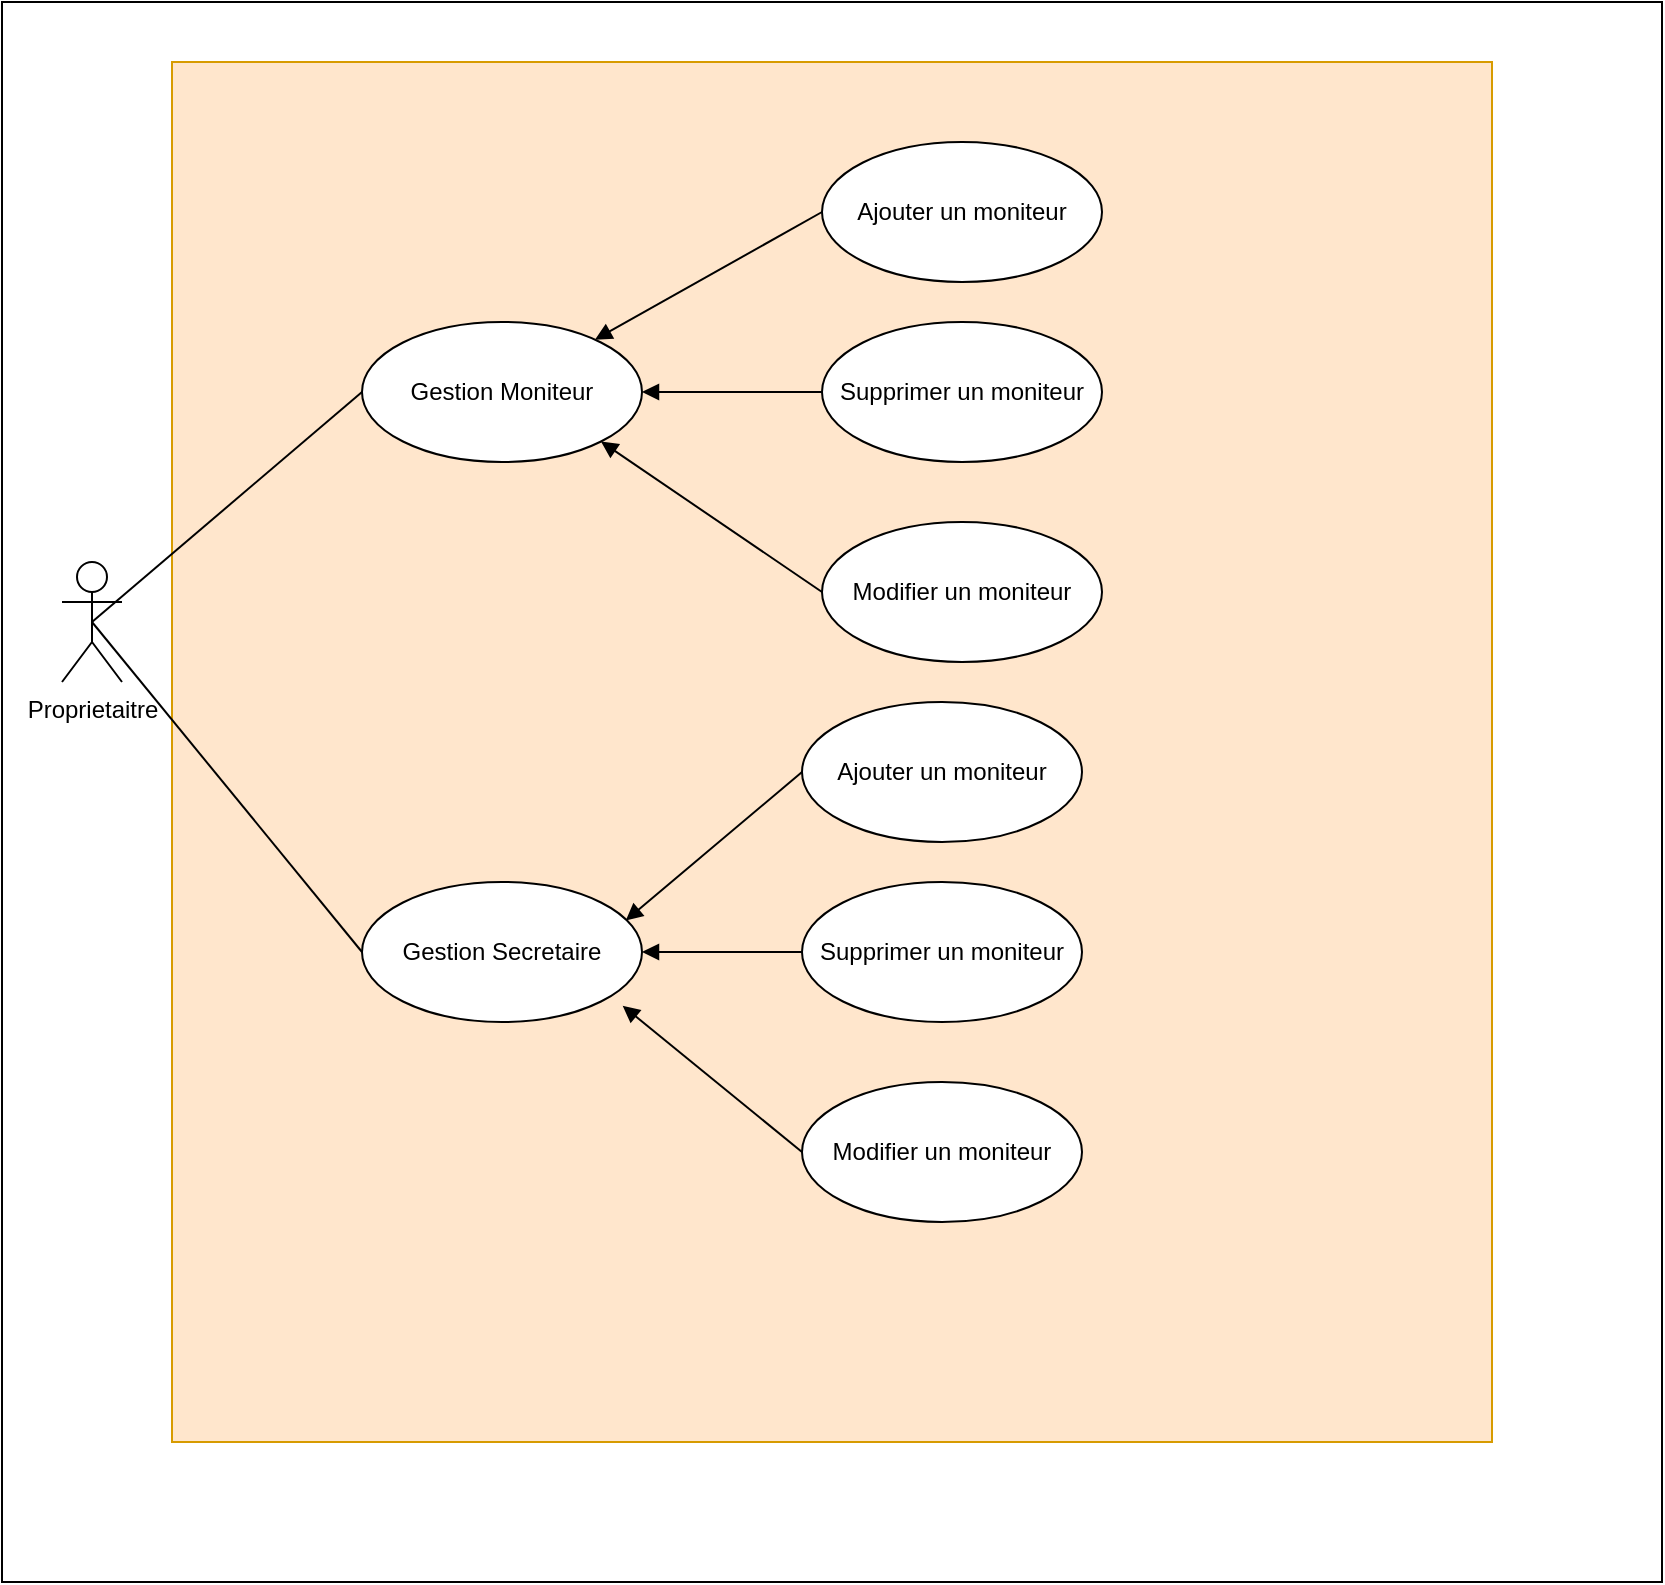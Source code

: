 <mxfile>
    <diagram id="Wmu-ZvS46gl_3iBJG7WW" name="Page-1">
        <mxGraphModel dx="1143" dy="707" grid="1" gridSize="10" guides="1" tooltips="1" connect="1" arrows="1" fold="1" page="1" pageScale="1" pageWidth="850" pageHeight="1100" math="0" shadow="0">
            <root>
                <mxCell id="0"/>
                <mxCell id="1" parent="0"/>
                <mxCell id="2" value="" style="rounded=0;whiteSpace=wrap;html=1;" vertex="1" parent="1">
                    <mxGeometry x="10" y="10" width="830" height="790" as="geometry"/>
                </mxCell>
                <mxCell id="3" value="" style="rounded=0;whiteSpace=wrap;html=1;fillColor=#ffe6cc;strokeColor=#d79b00;" vertex="1" parent="1">
                    <mxGeometry x="95" y="40" width="660" height="690" as="geometry"/>
                </mxCell>
                <mxCell id="21" style="edgeStyle=none;html=1;entryX=0;entryY=0.5;entryDx=0;entryDy=0;startArrow=none;startFill=0;endArrow=none;endFill=0;exitX=0.5;exitY=0.5;exitDx=0;exitDy=0;exitPerimeter=0;" edge="1" parent="1" source="4" target="7">
                    <mxGeometry relative="1" as="geometry"/>
                </mxCell>
                <mxCell id="22" style="edgeStyle=none;html=1;entryX=0;entryY=0.5;entryDx=0;entryDy=0;startArrow=none;startFill=0;endArrow=none;endFill=0;exitX=0.5;exitY=0.5;exitDx=0;exitDy=0;exitPerimeter=0;" edge="1" parent="1" source="4" target="8">
                    <mxGeometry relative="1" as="geometry"/>
                </mxCell>
                <mxCell id="4" value="Proprietaitre" style="shape=umlActor;verticalLabelPosition=bottom;verticalAlign=top;html=1;" vertex="1" parent="1">
                    <mxGeometry x="40" y="290" width="30" height="60" as="geometry"/>
                </mxCell>
                <mxCell id="10" value="" style="edgeStyle=none;html=1;startArrow=block;startFill=1;endArrow=none;endFill=0;entryX=0;entryY=0.5;entryDx=0;entryDy=0;" edge="1" parent="1" source="7" target="9">
                    <mxGeometry relative="1" as="geometry"/>
                </mxCell>
                <mxCell id="13" style="edgeStyle=none;html=1;entryX=0;entryY=0.5;entryDx=0;entryDy=0;startArrow=block;startFill=1;endArrow=none;endFill=0;exitX=1;exitY=0.5;exitDx=0;exitDy=0;" edge="1" parent="1" source="7" target="11">
                    <mxGeometry relative="1" as="geometry"/>
                </mxCell>
                <mxCell id="14" style="edgeStyle=none;html=1;entryX=0;entryY=0.5;entryDx=0;entryDy=0;startArrow=block;startFill=1;endArrow=none;endFill=0;exitX=1;exitY=1;exitDx=0;exitDy=0;" edge="1" parent="1" source="7" target="12">
                    <mxGeometry relative="1" as="geometry"/>
                </mxCell>
                <mxCell id="7" value="Gestion Moniteur" style="ellipse;whiteSpace=wrap;html=1;" vertex="1" parent="1">
                    <mxGeometry x="190" y="170" width="140" height="70" as="geometry"/>
                </mxCell>
                <mxCell id="18" style="edgeStyle=none;html=1;entryX=0;entryY=0.5;entryDx=0;entryDy=0;startArrow=block;startFill=1;endArrow=none;endFill=0;exitX=0.942;exitY=0.275;exitDx=0;exitDy=0;exitPerimeter=0;" edge="1" parent="1" source="8" target="15">
                    <mxGeometry relative="1" as="geometry"/>
                </mxCell>
                <mxCell id="19" style="edgeStyle=none;html=1;entryX=0;entryY=0.5;entryDx=0;entryDy=0;startArrow=block;startFill=1;endArrow=none;endFill=0;" edge="1" parent="1" source="8" target="16">
                    <mxGeometry relative="1" as="geometry"/>
                </mxCell>
                <mxCell id="20" style="edgeStyle=none;html=1;entryX=0;entryY=0.5;entryDx=0;entryDy=0;startArrow=block;startFill=1;endArrow=none;endFill=0;exitX=0.931;exitY=0.884;exitDx=0;exitDy=0;exitPerimeter=0;" edge="1" parent="1" source="8" target="17">
                    <mxGeometry relative="1" as="geometry"/>
                </mxCell>
                <mxCell id="8" value="Gestion Secretaire" style="ellipse;whiteSpace=wrap;html=1;" vertex="1" parent="1">
                    <mxGeometry x="190" y="450" width="140" height="70" as="geometry"/>
                </mxCell>
                <mxCell id="9" value="Ajouter un moniteur" style="ellipse;whiteSpace=wrap;html=1;fillColor=rgb(255, 255, 255);" vertex="1" parent="1">
                    <mxGeometry x="420" y="80" width="140" height="70" as="geometry"/>
                </mxCell>
                <mxCell id="11" value="Supprimer un moniteur" style="ellipse;whiteSpace=wrap;html=1;fillColor=rgb(255, 255, 255);" vertex="1" parent="1">
                    <mxGeometry x="420" y="170" width="140" height="70" as="geometry"/>
                </mxCell>
                <mxCell id="12" value="Modifier un moniteur" style="ellipse;whiteSpace=wrap;html=1;fillColor=rgb(255, 255, 255);" vertex="1" parent="1">
                    <mxGeometry x="420" y="270" width="140" height="70" as="geometry"/>
                </mxCell>
                <mxCell id="15" value="Ajouter un moniteur" style="ellipse;whiteSpace=wrap;html=1;fillColor=rgb(255, 255, 255);" vertex="1" parent="1">
                    <mxGeometry x="410" y="360" width="140" height="70" as="geometry"/>
                </mxCell>
                <mxCell id="16" value="Supprimer un moniteur" style="ellipse;whiteSpace=wrap;html=1;fillColor=rgb(255, 255, 255);" vertex="1" parent="1">
                    <mxGeometry x="410" y="450" width="140" height="70" as="geometry"/>
                </mxCell>
                <mxCell id="17" value="Modifier un moniteur" style="ellipse;whiteSpace=wrap;html=1;fillColor=rgb(255, 255, 255);" vertex="1" parent="1">
                    <mxGeometry x="410" y="550" width="140" height="70" as="geometry"/>
                </mxCell>
            </root>
        </mxGraphModel>
    </diagram>
</mxfile>